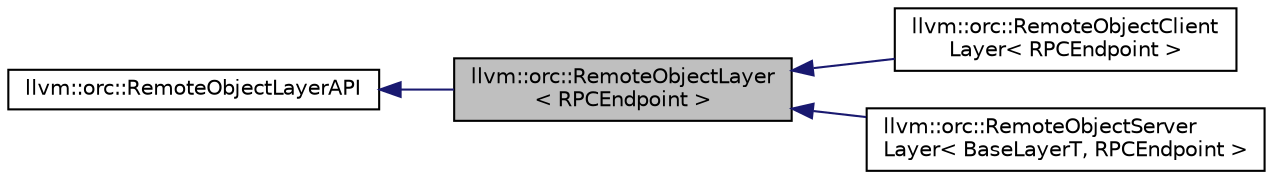 digraph "llvm::orc::RemoteObjectLayer&lt; RPCEndpoint &gt;"
{
 // LATEX_PDF_SIZE
  bgcolor="transparent";
  edge [fontname="Helvetica",fontsize="10",labelfontname="Helvetica",labelfontsize="10"];
  node [fontname="Helvetica",fontsize="10",shape="box"];
  rankdir="LR";
  Node1 [label="llvm::orc::RemoteObjectLayer\l\< RPCEndpoint \>",height=0.2,width=0.4,color="black", fillcolor="grey75", style="filled", fontcolor="black",tooltip="Base class containing common utilities for RemoteObjectClientLayer and RemoteObjectServerLayer."];
  Node2 -> Node1 [dir="back",color="midnightblue",fontsize="10",style="solid",fontname="Helvetica"];
  Node2 [label="llvm::orc::RemoteObjectLayerAPI",height=0.2,width=0.4,color="black",URL="$classllvm_1_1orc_1_1RemoteObjectLayerAPI.html",tooltip="RPC API needed by RemoteObjectClientLayer and RemoteObjectServerLayer."];
  Node1 -> Node3 [dir="back",color="midnightblue",fontsize="10",style="solid",fontname="Helvetica"];
  Node3 [label="llvm::orc::RemoteObjectClient\lLayer\< RPCEndpoint \>",height=0.2,width=0.4,color="black",URL="$classllvm_1_1orc_1_1RemoteObjectClientLayer.html",tooltip="RemoteObjectClientLayer forwards the ORC Object Layer API over an RPC connection."];
  Node1 -> Node4 [dir="back",color="midnightblue",fontsize="10",style="solid",fontname="Helvetica"];
  Node4 [label="llvm::orc::RemoteObjectServer\lLayer\< BaseLayerT, RPCEndpoint \>",height=0.2,width=0.4,color="black",URL="$classllvm_1_1orc_1_1RemoteObjectServerLayer.html",tooltip="RemoteObjectServerLayer acts as a server and handling RPC calls for the object layer API from the giv..."];
}

